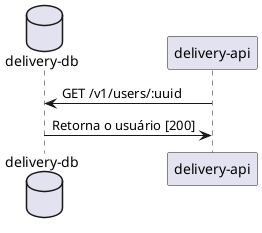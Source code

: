 @startuml Fluxo de busca do usuário por uuid
database "delivery-db"
"delivery-api" -> "delivery-db" : GET /v1/users/:uuid
"delivery-db"  -> "delivery-api" : Retorna o usuário [200]
@enduml